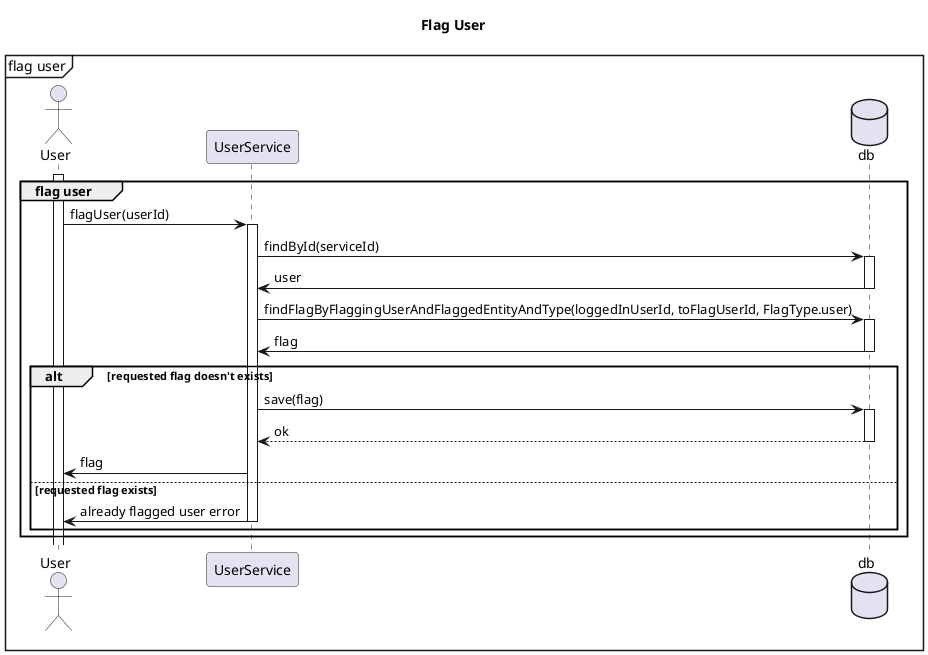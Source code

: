@startuml Sequence

mainframe flag user
title "Flag User"
actor User
participant UserService
database db

group flag user
activate User

User -> UserService: flagUser(userId)
activate UserService
UserService -> db: findById(serviceId)
activate db
db -> UserService: user
deactivate db
UserService -> db: findFlagByFlaggingUserAndFlaggedEntityAndType(loggedInUserId, toFlagUserId, FlagType.user)
activate db
db -> UserService: flag
deactivate db

alt requested flag doesn't exists
    UserService -> db: save(flag)
    activate db
    db --> UserService: ok
    deactivate db
    UserService -> User: flag
else requested flag exists
    UserService -> User: already flagged user error
    deactivate UserService
end
end group

@enduml

